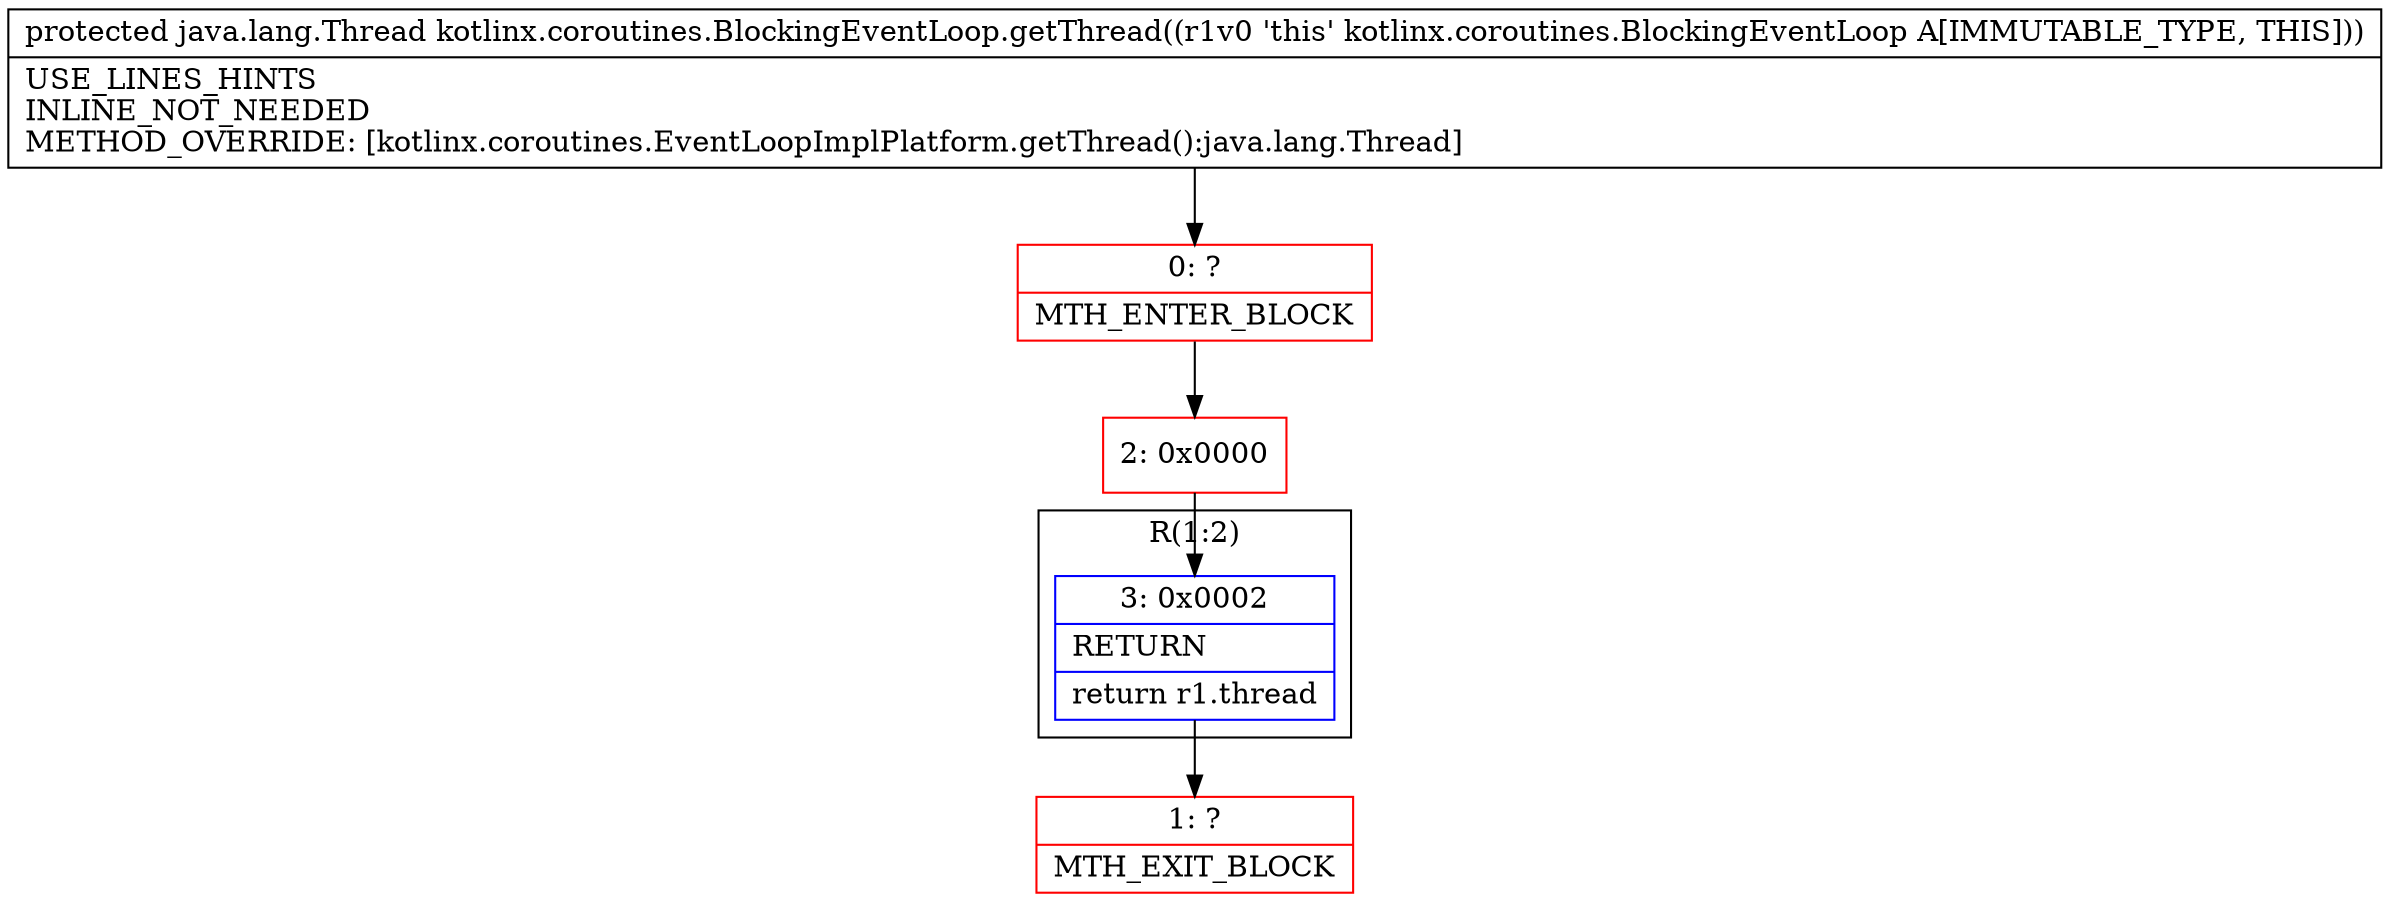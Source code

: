 digraph "CFG forkotlinx.coroutines.BlockingEventLoop.getThread()Ljava\/lang\/Thread;" {
subgraph cluster_Region_2040530246 {
label = "R(1:2)";
node [shape=record,color=blue];
Node_3 [shape=record,label="{3\:\ 0x0002|RETURN\l|return r1.thread\l}"];
}
Node_0 [shape=record,color=red,label="{0\:\ ?|MTH_ENTER_BLOCK\l}"];
Node_2 [shape=record,color=red,label="{2\:\ 0x0000}"];
Node_1 [shape=record,color=red,label="{1\:\ ?|MTH_EXIT_BLOCK\l}"];
MethodNode[shape=record,label="{protected java.lang.Thread kotlinx.coroutines.BlockingEventLoop.getThread((r1v0 'this' kotlinx.coroutines.BlockingEventLoop A[IMMUTABLE_TYPE, THIS]))  | USE_LINES_HINTS\lINLINE_NOT_NEEDED\lMETHOD_OVERRIDE: [kotlinx.coroutines.EventLoopImplPlatform.getThread():java.lang.Thread]\l}"];
MethodNode -> Node_0;Node_3 -> Node_1;
Node_0 -> Node_2;
Node_2 -> Node_3;
}

